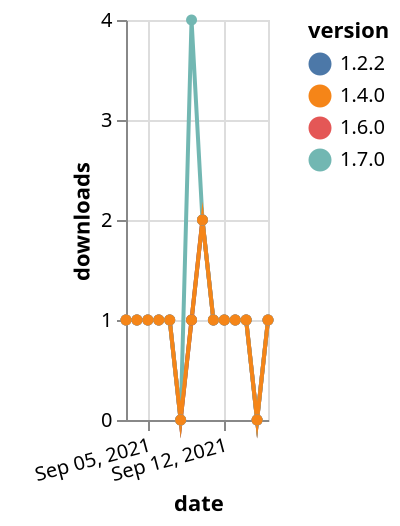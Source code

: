 {"$schema": "https://vega.github.io/schema/vega-lite/v5.json", "description": "A simple bar chart with embedded data.", "data": {"values": [{"date": "2021-09-03", "total": 173, "delta": 1, "version": "1.6.0"}, {"date": "2021-09-04", "total": 174, "delta": 1, "version": "1.6.0"}, {"date": "2021-09-05", "total": 175, "delta": 1, "version": "1.6.0"}, {"date": "2021-09-06", "total": 176, "delta": 1, "version": "1.6.0"}, {"date": "2021-09-07", "total": 177, "delta": 1, "version": "1.6.0"}, {"date": "2021-09-08", "total": 177, "delta": 0, "version": "1.6.0"}, {"date": "2021-09-09", "total": 178, "delta": 1, "version": "1.6.0"}, {"date": "2021-09-10", "total": 180, "delta": 2, "version": "1.6.0"}, {"date": "2021-09-11", "total": 181, "delta": 1, "version": "1.6.0"}, {"date": "2021-09-12", "total": 182, "delta": 1, "version": "1.6.0"}, {"date": "2021-09-13", "total": 183, "delta": 1, "version": "1.6.0"}, {"date": "2021-09-14", "total": 184, "delta": 1, "version": "1.6.0"}, {"date": "2021-09-15", "total": 184, "delta": 0, "version": "1.6.0"}, {"date": "2021-09-16", "total": 185, "delta": 1, "version": "1.6.0"}, {"date": "2021-09-03", "total": 229, "delta": 1, "version": "1.2.2"}, {"date": "2021-09-04", "total": 230, "delta": 1, "version": "1.2.2"}, {"date": "2021-09-05", "total": 231, "delta": 1, "version": "1.2.2"}, {"date": "2021-09-06", "total": 232, "delta": 1, "version": "1.2.2"}, {"date": "2021-09-07", "total": 233, "delta": 1, "version": "1.2.2"}, {"date": "2021-09-08", "total": 233, "delta": 0, "version": "1.2.2"}, {"date": "2021-09-09", "total": 234, "delta": 1, "version": "1.2.2"}, {"date": "2021-09-10", "total": 236, "delta": 2, "version": "1.2.2"}, {"date": "2021-09-11", "total": 237, "delta": 1, "version": "1.2.2"}, {"date": "2021-09-12", "total": 238, "delta": 1, "version": "1.2.2"}, {"date": "2021-09-13", "total": 239, "delta": 1, "version": "1.2.2"}, {"date": "2021-09-14", "total": 240, "delta": 1, "version": "1.2.2"}, {"date": "2021-09-15", "total": 240, "delta": 0, "version": "1.2.2"}, {"date": "2021-09-16", "total": 241, "delta": 1, "version": "1.2.2"}, {"date": "2021-09-03", "total": 156, "delta": 1, "version": "1.7.0"}, {"date": "2021-09-04", "total": 157, "delta": 1, "version": "1.7.0"}, {"date": "2021-09-05", "total": 158, "delta": 1, "version": "1.7.0"}, {"date": "2021-09-06", "total": 159, "delta": 1, "version": "1.7.0"}, {"date": "2021-09-07", "total": 160, "delta": 1, "version": "1.7.0"}, {"date": "2021-09-08", "total": 160, "delta": 0, "version": "1.7.0"}, {"date": "2021-09-09", "total": 164, "delta": 4, "version": "1.7.0"}, {"date": "2021-09-10", "total": 166, "delta": 2, "version": "1.7.0"}, {"date": "2021-09-11", "total": 167, "delta": 1, "version": "1.7.0"}, {"date": "2021-09-12", "total": 168, "delta": 1, "version": "1.7.0"}, {"date": "2021-09-13", "total": 169, "delta": 1, "version": "1.7.0"}, {"date": "2021-09-14", "total": 170, "delta": 1, "version": "1.7.0"}, {"date": "2021-09-15", "total": 170, "delta": 0, "version": "1.7.0"}, {"date": "2021-09-16", "total": 171, "delta": 1, "version": "1.7.0"}, {"date": "2021-09-03", "total": 190, "delta": 1, "version": "1.4.0"}, {"date": "2021-09-04", "total": 191, "delta": 1, "version": "1.4.0"}, {"date": "2021-09-05", "total": 192, "delta": 1, "version": "1.4.0"}, {"date": "2021-09-06", "total": 193, "delta": 1, "version": "1.4.0"}, {"date": "2021-09-07", "total": 194, "delta": 1, "version": "1.4.0"}, {"date": "2021-09-08", "total": 194, "delta": 0, "version": "1.4.0"}, {"date": "2021-09-09", "total": 195, "delta": 1, "version": "1.4.0"}, {"date": "2021-09-10", "total": 197, "delta": 2, "version": "1.4.0"}, {"date": "2021-09-11", "total": 198, "delta": 1, "version": "1.4.0"}, {"date": "2021-09-12", "total": 199, "delta": 1, "version": "1.4.0"}, {"date": "2021-09-13", "total": 200, "delta": 1, "version": "1.4.0"}, {"date": "2021-09-14", "total": 201, "delta": 1, "version": "1.4.0"}, {"date": "2021-09-15", "total": 201, "delta": 0, "version": "1.4.0"}, {"date": "2021-09-16", "total": 202, "delta": 1, "version": "1.4.0"}]}, "width": "container", "mark": {"type": "line", "point": {"filled": true}}, "encoding": {"x": {"field": "date", "type": "temporal", "timeUnit": "yearmonthdate", "title": "date", "axis": {"labelAngle": -15}}, "y": {"field": "delta", "type": "quantitative", "title": "downloads"}, "color": {"field": "version", "type": "nominal"}, "tooltip": {"field": "delta"}}}